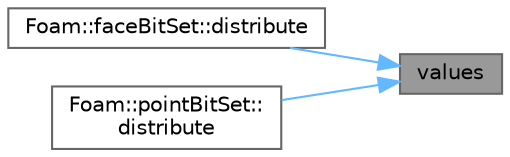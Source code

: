 digraph "values"
{
 // LATEX_PDF_SIZE
  bgcolor="transparent";
  edge [fontname=Helvetica,fontsize=10,labelfontname=Helvetica,labelfontsize=10];
  node [fontname=Helvetica,fontsize=10,shape=box,height=0.2,width=0.4];
  rankdir="RL";
  Node1 [id="Node000001",label="values",height=0.2,width=0.4,color="gray40", fillcolor="grey60", style="filled", fontcolor="black",tooltip=" "];
  Node1 -> Node2 [id="edge1_Node000001_Node000002",dir="back",color="steelblue1",style="solid",tooltip=" "];
  Node2 [id="Node000002",label="Foam::faceBitSet::distribute",height=0.2,width=0.4,color="grey40", fillcolor="white", style="filled",URL="$classFoam_1_1faceBitSet.html#a6a8c541c98cf00b5b2ff4746c95084fb",tooltip=" "];
  Node1 -> Node3 [id="edge2_Node000001_Node000003",dir="back",color="steelblue1",style="solid",tooltip=" "];
  Node3 [id="Node000003",label="Foam::pointBitSet::\ldistribute",height=0.2,width=0.4,color="grey40", fillcolor="white", style="filled",URL="$classFoam_1_1pointBitSet.html#a6a8c541c98cf00b5b2ff4746c95084fb",tooltip=" "];
}
